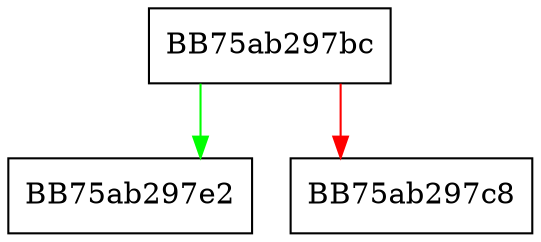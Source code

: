digraph inc_prefixes {
  node [shape="box"];
  graph [splines=ortho];
  BB75ab297bc -> BB75ab297e2 [color="green"];
  BB75ab297bc -> BB75ab297c8 [color="red"];
}
